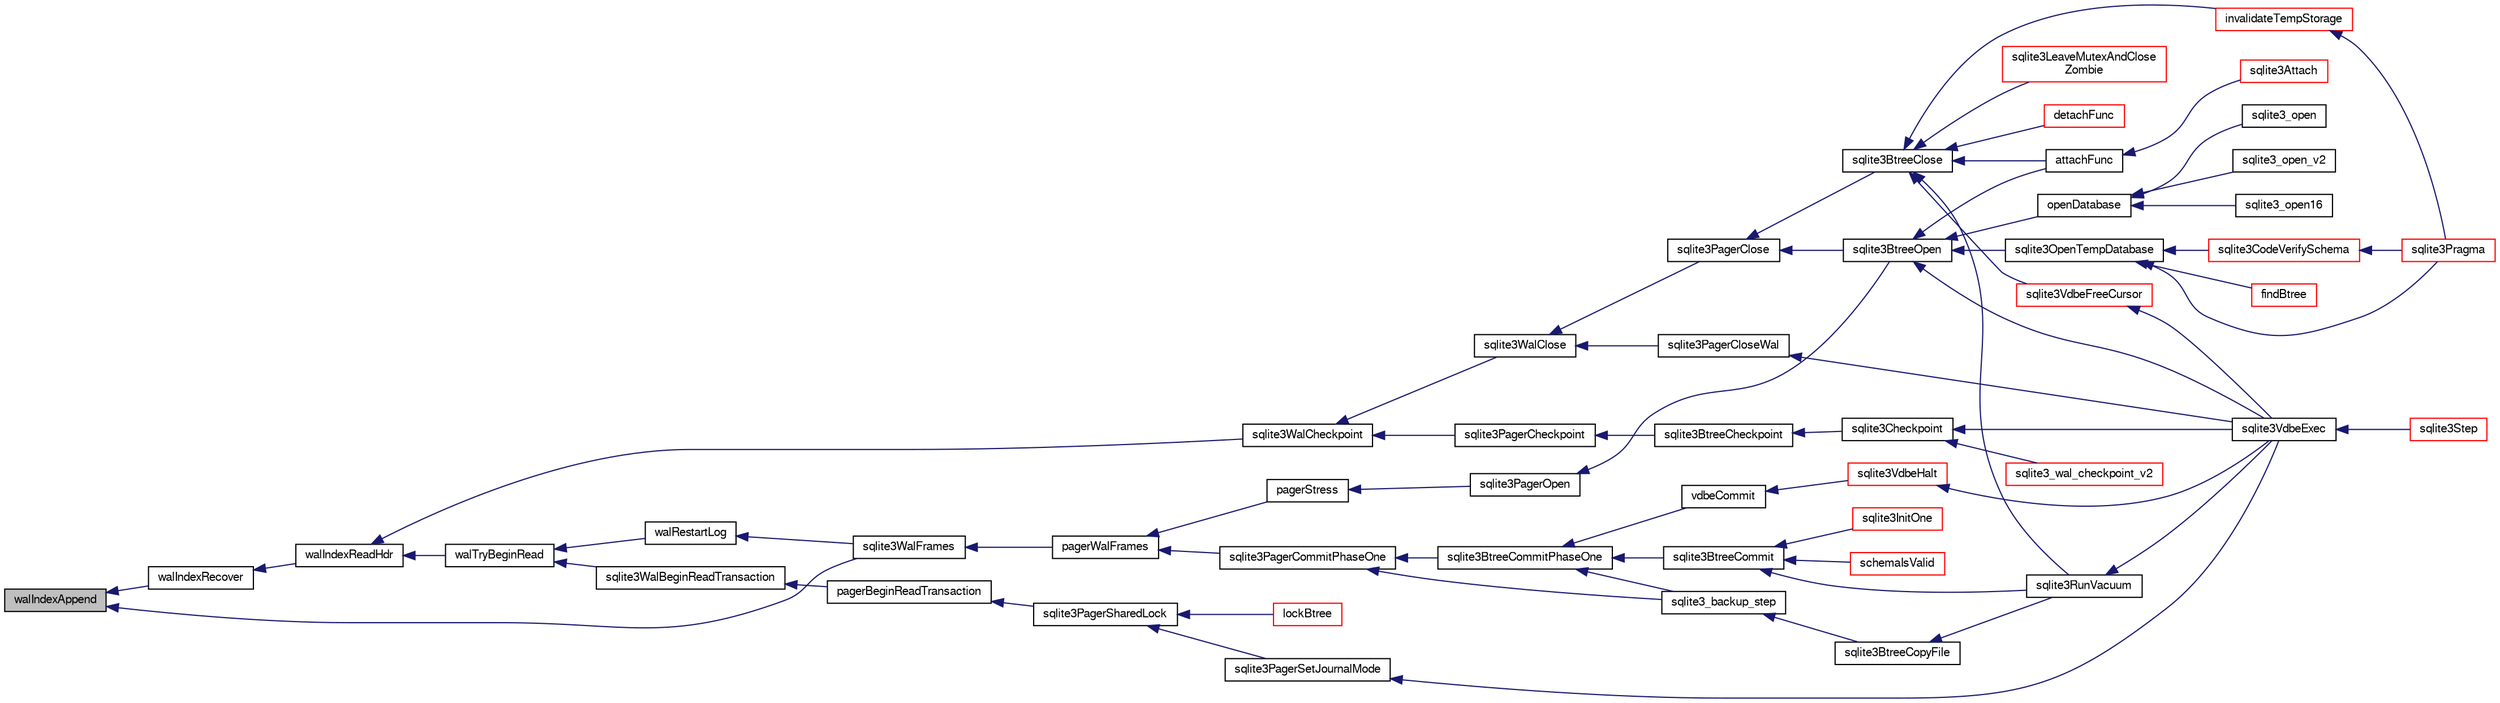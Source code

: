 digraph "walIndexAppend"
{
  edge [fontname="FreeSans",fontsize="10",labelfontname="FreeSans",labelfontsize="10"];
  node [fontname="FreeSans",fontsize="10",shape=record];
  rankdir="LR";
  Node896530 [label="walIndexAppend",height=0.2,width=0.4,color="black", fillcolor="grey75", style="filled", fontcolor="black"];
  Node896530 -> Node896531 [dir="back",color="midnightblue",fontsize="10",style="solid",fontname="FreeSans"];
  Node896531 [label="walIndexRecover",height=0.2,width=0.4,color="black", fillcolor="white", style="filled",URL="$sqlite3_8c.html#ab4ee99f3710323acbeb6c495dd18d205"];
  Node896531 -> Node896532 [dir="back",color="midnightblue",fontsize="10",style="solid",fontname="FreeSans"];
  Node896532 [label="walIndexReadHdr",height=0.2,width=0.4,color="black", fillcolor="white", style="filled",URL="$sqlite3_8c.html#a66529e9c71a2bef92c4eb34bdd3a72a2"];
  Node896532 -> Node896533 [dir="back",color="midnightblue",fontsize="10",style="solid",fontname="FreeSans"];
  Node896533 [label="walTryBeginRead",height=0.2,width=0.4,color="black", fillcolor="white", style="filled",URL="$sqlite3_8c.html#a7145b08b2ade973da4b1f5882e2fa21f"];
  Node896533 -> Node896534 [dir="back",color="midnightblue",fontsize="10",style="solid",fontname="FreeSans"];
  Node896534 [label="sqlite3WalBeginReadTransaction",height=0.2,width=0.4,color="black", fillcolor="white", style="filled",URL="$sqlite3_8c.html#a4a23329d9a3206642b307e6d22635f95"];
  Node896534 -> Node896535 [dir="back",color="midnightblue",fontsize="10",style="solid",fontname="FreeSans"];
  Node896535 [label="pagerBeginReadTransaction",height=0.2,width=0.4,color="black", fillcolor="white", style="filled",URL="$sqlite3_8c.html#a4a484b6c404f96050418d965e3cc17a1"];
  Node896535 -> Node896536 [dir="back",color="midnightblue",fontsize="10",style="solid",fontname="FreeSans"];
  Node896536 [label="sqlite3PagerSharedLock",height=0.2,width=0.4,color="black", fillcolor="white", style="filled",URL="$sqlite3_8c.html#a58c197b629fb6eaacf96c7add57c70df"];
  Node896536 -> Node896537 [dir="back",color="midnightblue",fontsize="10",style="solid",fontname="FreeSans"];
  Node896537 [label="sqlite3PagerSetJournalMode",height=0.2,width=0.4,color="black", fillcolor="white", style="filled",URL="$sqlite3_8c.html#afb929a0a4553cda84de16180ddbd09f7"];
  Node896537 -> Node896538 [dir="back",color="midnightblue",fontsize="10",style="solid",fontname="FreeSans"];
  Node896538 [label="sqlite3VdbeExec",height=0.2,width=0.4,color="black", fillcolor="white", style="filled",URL="$sqlite3_8c.html#a8ce40a614bdc56719c4d642b1e4dfb21"];
  Node896538 -> Node896539 [dir="back",color="midnightblue",fontsize="10",style="solid",fontname="FreeSans"];
  Node896539 [label="sqlite3Step",height=0.2,width=0.4,color="red", fillcolor="white", style="filled",URL="$sqlite3_8c.html#a3f2872e873e2758a4beedad1d5113554"];
  Node896536 -> Node896799 [dir="back",color="midnightblue",fontsize="10",style="solid",fontname="FreeSans"];
  Node896799 [label="lockBtree",height=0.2,width=0.4,color="red", fillcolor="white", style="filled",URL="$sqlite3_8c.html#a5b808194d3178be15705a420265cee9d"];
  Node896533 -> Node896802 [dir="back",color="midnightblue",fontsize="10",style="solid",fontname="FreeSans"];
  Node896802 [label="walRestartLog",height=0.2,width=0.4,color="black", fillcolor="white", style="filled",URL="$sqlite3_8c.html#a12a2a8718a33ce32fc99f83239a4d491"];
  Node896802 -> Node896803 [dir="back",color="midnightblue",fontsize="10",style="solid",fontname="FreeSans"];
  Node896803 [label="sqlite3WalFrames",height=0.2,width=0.4,color="black", fillcolor="white", style="filled",URL="$sqlite3_8c.html#af9606aac275558d3b96c83b2bff2d717"];
  Node896803 -> Node896804 [dir="back",color="midnightblue",fontsize="10",style="solid",fontname="FreeSans"];
  Node896804 [label="pagerWalFrames",height=0.2,width=0.4,color="black", fillcolor="white", style="filled",URL="$sqlite3_8c.html#a1675dba6bfeb50d8aa8a0509103fd004"];
  Node896804 -> Node896805 [dir="back",color="midnightblue",fontsize="10",style="solid",fontname="FreeSans"];
  Node896805 [label="pagerStress",height=0.2,width=0.4,color="black", fillcolor="white", style="filled",URL="$sqlite3_8c.html#abb21a3a371038e9e3e69af0f21a1b386"];
  Node896805 -> Node896806 [dir="back",color="midnightblue",fontsize="10",style="solid",fontname="FreeSans"];
  Node896806 [label="sqlite3PagerOpen",height=0.2,width=0.4,color="black", fillcolor="white", style="filled",URL="$sqlite3_8c.html#a5b4a74e8a1754922c482b7af19b30611"];
  Node896806 -> Node896807 [dir="back",color="midnightblue",fontsize="10",style="solid",fontname="FreeSans"];
  Node896807 [label="sqlite3BtreeOpen",height=0.2,width=0.4,color="black", fillcolor="white", style="filled",URL="$sqlite3_8c.html#a13dcb44dc34af6ce9d38de9c5aa975f9"];
  Node896807 -> Node896538 [dir="back",color="midnightblue",fontsize="10",style="solid",fontname="FreeSans"];
  Node896807 -> Node896566 [dir="back",color="midnightblue",fontsize="10",style="solid",fontname="FreeSans"];
  Node896566 [label="attachFunc",height=0.2,width=0.4,color="black", fillcolor="white", style="filled",URL="$sqlite3_8c.html#a69cb751a7da501b9a0aa37e0d7c3eaf7"];
  Node896566 -> Node896567 [dir="back",color="midnightblue",fontsize="10",style="solid",fontname="FreeSans"];
  Node896567 [label="sqlite3Attach",height=0.2,width=0.4,color="red", fillcolor="white", style="filled",URL="$sqlite3_8c.html#ae0907fe0b43cc1b4c7e6a16213e8546f"];
  Node896807 -> Node896808 [dir="back",color="midnightblue",fontsize="10",style="solid",fontname="FreeSans"];
  Node896808 [label="sqlite3OpenTempDatabase",height=0.2,width=0.4,color="black", fillcolor="white", style="filled",URL="$sqlite3_8c.html#aaf3088380b731428b72d3b5777f93755"];
  Node896808 -> Node896743 [dir="back",color="midnightblue",fontsize="10",style="solid",fontname="FreeSans"];
  Node896743 [label="findBtree",height=0.2,width=0.4,color="red", fillcolor="white", style="filled",URL="$sqlite3_8c.html#ab4ee5743b77efd7f8832bf0b9315f973"];
  Node896808 -> Node896809 [dir="back",color="midnightblue",fontsize="10",style="solid",fontname="FreeSans"];
  Node896809 [label="sqlite3CodeVerifySchema",height=0.2,width=0.4,color="red", fillcolor="white", style="filled",URL="$sqlite3_8c.html#ad9d8708d96f8416ec59ebf41c57000f9"];
  Node896809 -> Node896616 [dir="back",color="midnightblue",fontsize="10",style="solid",fontname="FreeSans"];
  Node896616 [label="sqlite3Pragma",height=0.2,width=0.4,color="red", fillcolor="white", style="filled",URL="$sqlite3_8c.html#a111391370f58f8e6a6eca51fd34d62ed"];
  Node896808 -> Node896616 [dir="back",color="midnightblue",fontsize="10",style="solid",fontname="FreeSans"];
  Node896807 -> Node896773 [dir="back",color="midnightblue",fontsize="10",style="solid",fontname="FreeSans"];
  Node896773 [label="openDatabase",height=0.2,width=0.4,color="black", fillcolor="white", style="filled",URL="$sqlite3_8c.html#a6a9c3bc3a64234e863413f41db473758"];
  Node896773 -> Node896774 [dir="back",color="midnightblue",fontsize="10",style="solid",fontname="FreeSans"];
  Node896774 [label="sqlite3_open",height=0.2,width=0.4,color="black", fillcolor="white", style="filled",URL="$sqlite3_8h.html#a97ba966ed1acc38409786258268f5f71"];
  Node896773 -> Node896775 [dir="back",color="midnightblue",fontsize="10",style="solid",fontname="FreeSans"];
  Node896775 [label="sqlite3_open_v2",height=0.2,width=0.4,color="black", fillcolor="white", style="filled",URL="$sqlite3_8h.html#a140fe275b6975dc867cea50a65a217c4"];
  Node896773 -> Node896776 [dir="back",color="midnightblue",fontsize="10",style="solid",fontname="FreeSans"];
  Node896776 [label="sqlite3_open16",height=0.2,width=0.4,color="black", fillcolor="white", style="filled",URL="$sqlite3_8h.html#adbc401bb96713f32e553db32f6f3ca33"];
  Node896804 -> Node896813 [dir="back",color="midnightblue",fontsize="10",style="solid",fontname="FreeSans"];
  Node896813 [label="sqlite3PagerCommitPhaseOne",height=0.2,width=0.4,color="black", fillcolor="white", style="filled",URL="$sqlite3_8c.html#a2baf986bff9120486e9acc5951494ea7"];
  Node896813 -> Node896814 [dir="back",color="midnightblue",fontsize="10",style="solid",fontname="FreeSans"];
  Node896814 [label="sqlite3BtreeCommitPhaseOne",height=0.2,width=0.4,color="black", fillcolor="white", style="filled",URL="$sqlite3_8c.html#ae266cba101e64ad99a166f237532e262"];
  Node896814 -> Node896815 [dir="back",color="midnightblue",fontsize="10",style="solid",fontname="FreeSans"];
  Node896815 [label="sqlite3BtreeCommit",height=0.2,width=0.4,color="black", fillcolor="white", style="filled",URL="$sqlite3_8c.html#a8e56ab314556935f9f73080147d26419"];
  Node896815 -> Node896564 [dir="back",color="midnightblue",fontsize="10",style="solid",fontname="FreeSans"];
  Node896564 [label="sqlite3InitOne",height=0.2,width=0.4,color="red", fillcolor="white", style="filled",URL="$sqlite3_8c.html#ac4318b25df65269906b0379251fe9b85"];
  Node896815 -> Node896749 [dir="back",color="midnightblue",fontsize="10",style="solid",fontname="FreeSans"];
  Node896749 [label="schemaIsValid",height=0.2,width=0.4,color="red", fillcolor="white", style="filled",URL="$sqlite3_8c.html#a7c466fe28e7ca6f46b8bf72c46d9738d"];
  Node896815 -> Node896724 [dir="back",color="midnightblue",fontsize="10",style="solid",fontname="FreeSans"];
  Node896724 [label="sqlite3RunVacuum",height=0.2,width=0.4,color="black", fillcolor="white", style="filled",URL="$sqlite3_8c.html#a5e83ddc7b3e7e8e79ad5d1fc92de1d2f"];
  Node896724 -> Node896538 [dir="back",color="midnightblue",fontsize="10",style="solid",fontname="FreeSans"];
  Node896814 -> Node896751 [dir="back",color="midnightblue",fontsize="10",style="solid",fontname="FreeSans"];
  Node896751 [label="sqlite3_backup_step",height=0.2,width=0.4,color="black", fillcolor="white", style="filled",URL="$sqlite3_8h.html#a1699b75e98d082eebc465a9e64c35269"];
  Node896751 -> Node896752 [dir="back",color="midnightblue",fontsize="10",style="solid",fontname="FreeSans"];
  Node896752 [label="sqlite3BtreeCopyFile",height=0.2,width=0.4,color="black", fillcolor="white", style="filled",URL="$sqlite3_8c.html#a4d9e19a79f0d5c1dfcef0bd137ae83f9"];
  Node896752 -> Node896724 [dir="back",color="midnightblue",fontsize="10",style="solid",fontname="FreeSans"];
  Node896814 -> Node896816 [dir="back",color="midnightblue",fontsize="10",style="solid",fontname="FreeSans"];
  Node896816 [label="vdbeCommit",height=0.2,width=0.4,color="black", fillcolor="white", style="filled",URL="$sqlite3_8c.html#a5d7f1e0625451b987728f600cfe1b92d"];
  Node896816 -> Node896757 [dir="back",color="midnightblue",fontsize="10",style="solid",fontname="FreeSans"];
  Node896757 [label="sqlite3VdbeHalt",height=0.2,width=0.4,color="red", fillcolor="white", style="filled",URL="$sqlite3_8c.html#a8d1d99703d999190fbc35ecc981cb709"];
  Node896757 -> Node896538 [dir="back",color="midnightblue",fontsize="10",style="solid",fontname="FreeSans"];
  Node896813 -> Node896751 [dir="back",color="midnightblue",fontsize="10",style="solid",fontname="FreeSans"];
  Node896532 -> Node896817 [dir="back",color="midnightblue",fontsize="10",style="solid",fontname="FreeSans"];
  Node896817 [label="sqlite3WalCheckpoint",height=0.2,width=0.4,color="black", fillcolor="white", style="filled",URL="$sqlite3_8c.html#a58bec6523fa854142169cdff1fbb8e5f"];
  Node896817 -> Node896818 [dir="back",color="midnightblue",fontsize="10",style="solid",fontname="FreeSans"];
  Node896818 [label="sqlite3PagerCheckpoint",height=0.2,width=0.4,color="black", fillcolor="white", style="filled",URL="$sqlite3_8c.html#a51b879bda409240901c1443161246045"];
  Node896818 -> Node896819 [dir="back",color="midnightblue",fontsize="10",style="solid",fontname="FreeSans"];
  Node896819 [label="sqlite3BtreeCheckpoint",height=0.2,width=0.4,color="black", fillcolor="white", style="filled",URL="$sqlite3_8c.html#a7aa6f5fb12dca5d734397768e90ae119"];
  Node896819 -> Node896820 [dir="back",color="midnightblue",fontsize="10",style="solid",fontname="FreeSans"];
  Node896820 [label="sqlite3Checkpoint",height=0.2,width=0.4,color="black", fillcolor="white", style="filled",URL="$sqlite3_8c.html#a0f0ad6a031e74ddb47bdc701d23bf3e1"];
  Node896820 -> Node896538 [dir="back",color="midnightblue",fontsize="10",style="solid",fontname="FreeSans"];
  Node896820 -> Node896821 [dir="back",color="midnightblue",fontsize="10",style="solid",fontname="FreeSans"];
  Node896821 [label="sqlite3_wal_checkpoint_v2",height=0.2,width=0.4,color="red", fillcolor="white", style="filled",URL="$sqlite3_8h.html#a074441ba2d0426a8684cc2d379e74163"];
  Node896817 -> Node896825 [dir="back",color="midnightblue",fontsize="10",style="solid",fontname="FreeSans"];
  Node896825 [label="sqlite3WalClose",height=0.2,width=0.4,color="black", fillcolor="white", style="filled",URL="$sqlite3_8c.html#abfd7d36ec6ea41ecb2717dd4c6b0571e"];
  Node896825 -> Node896826 [dir="back",color="midnightblue",fontsize="10",style="solid",fontname="FreeSans"];
  Node896826 [label="sqlite3PagerClose",height=0.2,width=0.4,color="black", fillcolor="white", style="filled",URL="$sqlite3_8c.html#af94b1f96b60689fd09422cce2c85f53f"];
  Node896826 -> Node896807 [dir="back",color="midnightblue",fontsize="10",style="solid",fontname="FreeSans"];
  Node896826 -> Node896827 [dir="back",color="midnightblue",fontsize="10",style="solid",fontname="FreeSans"];
  Node896827 [label="sqlite3BtreeClose",height=0.2,width=0.4,color="black", fillcolor="white", style="filled",URL="$sqlite3_8c.html#a729b65009b66a99200496b09c124df01"];
  Node896827 -> Node896828 [dir="back",color="midnightblue",fontsize="10",style="solid",fontname="FreeSans"];
  Node896828 [label="sqlite3VdbeFreeCursor",height=0.2,width=0.4,color="red", fillcolor="white", style="filled",URL="$sqlite3_8c.html#a0f9084083e1d0639708934630f33d6ef"];
  Node896828 -> Node896538 [dir="back",color="midnightblue",fontsize="10",style="solid",fontname="FreeSans"];
  Node896827 -> Node896566 [dir="back",color="midnightblue",fontsize="10",style="solid",fontname="FreeSans"];
  Node896827 -> Node896753 [dir="back",color="midnightblue",fontsize="10",style="solid",fontname="FreeSans"];
  Node896753 [label="detachFunc",height=0.2,width=0.4,color="red", fillcolor="white", style="filled",URL="$sqlite3_8c.html#a2b3dd04cb87abd088926ab0082a60b77"];
  Node896827 -> Node896754 [dir="back",color="midnightblue",fontsize="10",style="solid",fontname="FreeSans"];
  Node896754 [label="invalidateTempStorage",height=0.2,width=0.4,color="red", fillcolor="white", style="filled",URL="$sqlite3_8c.html#a759777a1eb3c3e96a5af94932b39e69a"];
  Node896754 -> Node896616 [dir="back",color="midnightblue",fontsize="10",style="solid",fontname="FreeSans"];
  Node896827 -> Node896724 [dir="back",color="midnightblue",fontsize="10",style="solid",fontname="FreeSans"];
  Node896827 -> Node896767 [dir="back",color="midnightblue",fontsize="10",style="solid",fontname="FreeSans"];
  Node896767 [label="sqlite3LeaveMutexAndClose\lZombie",height=0.2,width=0.4,color="red", fillcolor="white", style="filled",URL="$sqlite3_8c.html#afe3a37c29dcb0fe9fc15fe07a3976f59"];
  Node896825 -> Node896832 [dir="back",color="midnightblue",fontsize="10",style="solid",fontname="FreeSans"];
  Node896832 [label="sqlite3PagerCloseWal",height=0.2,width=0.4,color="black", fillcolor="white", style="filled",URL="$sqlite3_8c.html#ac62d7d3d29214a7cad25fdd88e7c7a74"];
  Node896832 -> Node896538 [dir="back",color="midnightblue",fontsize="10",style="solid",fontname="FreeSans"];
  Node896530 -> Node896803 [dir="back",color="midnightblue",fontsize="10",style="solid",fontname="FreeSans"];
}

